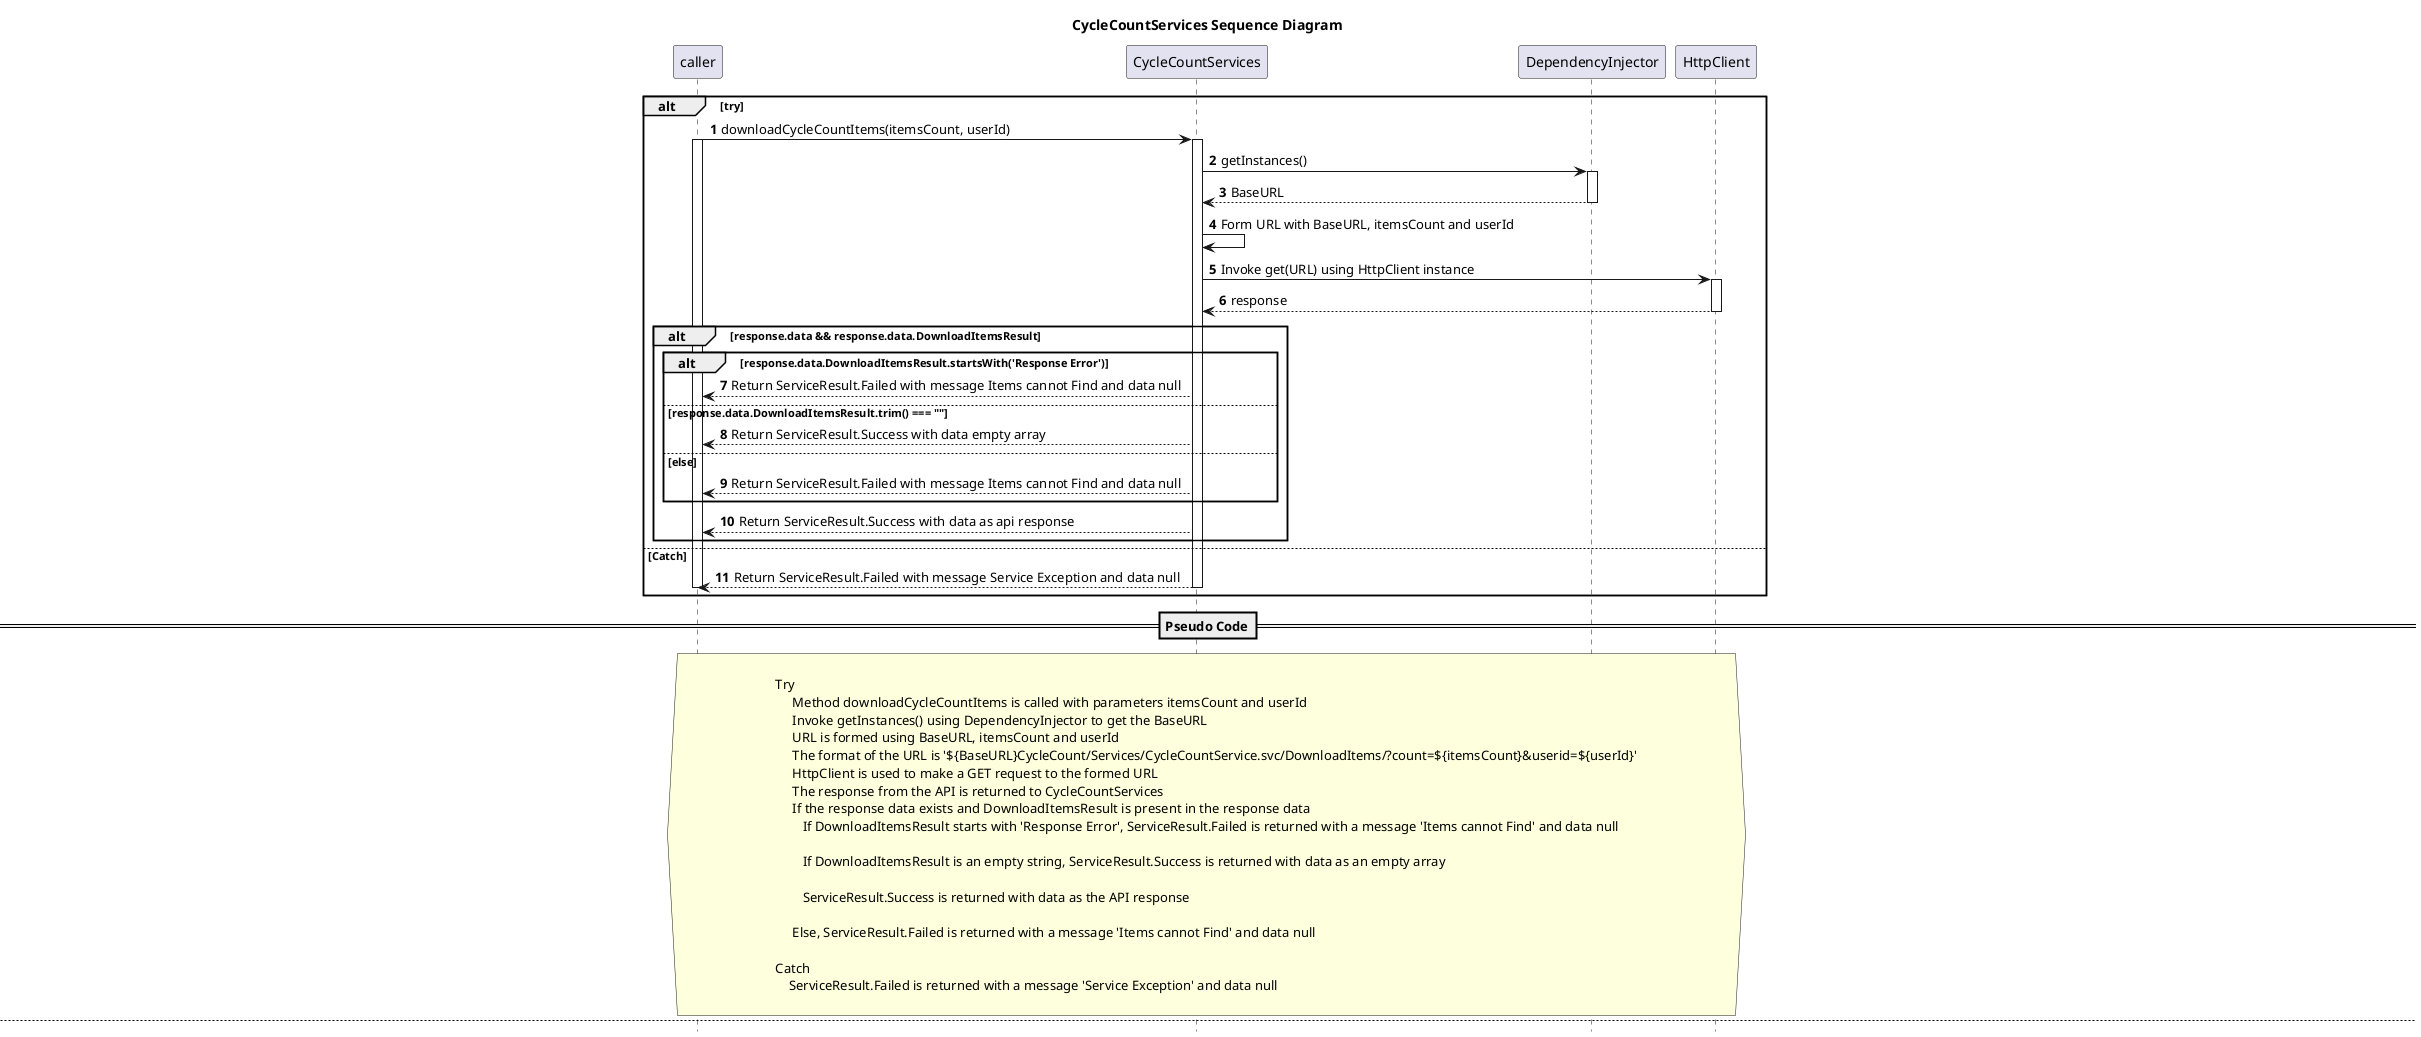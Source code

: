 @startuml
title CycleCountServices Sequence Diagram

participant caller as User
participant "CycleCountServices" as CCS
participant "DependencyInjector" as DI
participant "HttpClient" as HC
hide footbox
autonumber 1
alt try
User -> CCS++: downloadCycleCountItems(itemsCount, userId)
activate User
CCS -> DI: getInstances()
activate DI
DI --> CCS: BaseURL
deactivate DI
CCS -> CCS: Form URL with BaseURL, itemsCount and userId
CCS -> HC: Invoke get(URL) using HttpClient instance
activate HC
HC --> CCS: response
deactivate HC
alt response.data && response.data.DownloadItemsResult
    alt response.data.DownloadItemsResult.startsWith('Response Error')
        CCS --> User: Return ServiceResult.Failed with message Items cannot Find and data null
    else response.data.DownloadItemsResult.trim() === ""
       CCS --> User: Return ServiceResult.Success with data empty array
    else else
        CCS --> User: Return ServiceResult.Failed with message Items cannot Find and data null
    end
           CCS --> User: Return ServiceResult.Success with data as api response

end
else Catch 
 CCS --> User--: Return ServiceResult.Failed with message Service Exception and data null

    deactivate User
end

==Pseudo Code==
hnote across

Try
     Method downloadCycleCountItems is called with parameters itemsCount and userId
     Invoke getInstances() using DependencyInjector to get the BaseURL 
     URL is formed using BaseURL, itemsCount and userId
     The format of the URL is '${BaseURL}CycleCount/Services/CycleCountService.svc/DownloadItems/?count=${itemsCount}&userid=${userId}'
     HttpClient is used to make a GET request to the formed URL
     The response from the API is returned to CycleCountServices
     If the response data exists and DownloadItemsResult is present in the response data
        If DownloadItemsResult starts with 'Response Error', ServiceResult.Failed is returned with a message 'Items cannot Find' and data null

        If DownloadItemsResult is an empty string, ServiceResult.Success is returned with data as an empty array

        ServiceResult.Success is returned with data as the API response

     Else, ServiceResult.Failed is returned with a message 'Items cannot Find' and data null
     
Catch 
    ServiceResult.Failed is returned with a message 'Service Exception' and data null

endnote

newpage updateCycleCountItems 
autonumber 1
alt try 
User -> CCS++: updateCycleCountItems(items, userId)
activate User
CCS -> CCS: Initilize variables named count to 25 and iter to 0
CCS -> CCS: Initilize an array of string named itemUpdated
CCS -> DI++: getInstances()
DI --> CCS--: BaseURL
CCS -> CCS: Define header config
loop iter is less than items length
alt If iter + count is greater than items length 
CCS -> CCS: Serialize and encode items in range of iter
else else 
CCS -> CCS: Serialize and encode items in range of iter and iter+count

end
CCS -> CCS: Increment iter with count
CCS -> CCS: Create SOAP XML with encoded data and userId
CCS -> CCS: form base url 
CCS -> HC++: post(URL, soapXml, config) using HttpClient instance 
HC --> CCS--: Response data
CCS -> CCS: Split the response and push it in the itemUpdated array
end
alt itemUpdated has items
  CCS --> User: ServiceResult.Success(itemUpdated)
else itemUpdated is empty
  CCS --> User: ServiceResult.Failed('Failed to upload items')
end
alt Error occurs
  CCS --> User: ServiceResult.Failed('Service Exception', null)
end

else catch 
CCS --> User--: Return ServiceResult.Failed with message Service Exception and data null
deactivate User
end
==Pseudo Code==
hnote across
TRY
    Initialize variables count to 0 and iter to 25
    Initialize an array of string named itemUpdated
    Get BaseURL from DependencyInjector instance using getInstances()
    Define header config an object contains 'Content-Type': 'text/xml', Accept: 'text/xml',SOAPAction: 'http://tempuri.org/UploadItems',
    Loop while iter is greater than items length
        If iter + count is greater than items length 
            Serialize and encode items in range of iter
        else 
            Serialize and encode items in range of iter and iter+count
      
        Increment iter with count
        Create SOAP XML with encoded data and userId
        soapXml = `<?xml version="1.0" encoding="utf-8"?><soap:Envelope xmlns:xsi="http://www.w3.org/2001/XMLSchema-instance" xmlns:xsd="http://www.w3.org/2001/XMLSchema" xmlns:soap="http://schemas.xmlsoap.org/soap/envelope/"><soap:Body><UploadItems  xmlns="http://tempuri.org/"><item>${encodedStr}</item><Userid>${userId}</Userid></UploadItems></soap:Body></soap:Envelope>`
        Form base url using BaseURL
        URL = BaseURL + 'CycleCount/Services/CycleCountUpload.asmx';
        Make post request using HttpClient instance with header, soapXml and url as params
        Split the response in '<UploadItemsResult>' this tag and push it in the itemUpdated array
      

    If itemUpdated has items
        Return ServiceResult.Success with itemUpdated
    Else 
      Return ServiceResult.Failed with message 'Failed to upload items'
      
    
CATCH
    Return ServiceResult.Failed with message 'Service Exception' and data null
    
endnote 
@enduml



